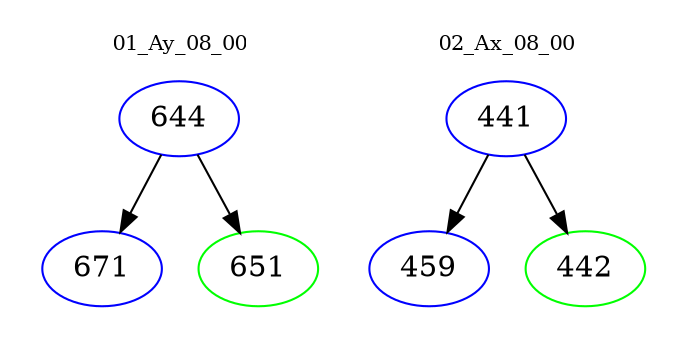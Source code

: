 digraph{
subgraph cluster_0 {
color = white
label = "01_Ay_08_00";
fontsize=10;
T0_644 [label="644", color="blue"]
T0_644 -> T0_671 [color="black"]
T0_671 [label="671", color="blue"]
T0_644 -> T0_651 [color="black"]
T0_651 [label="651", color="green"]
}
subgraph cluster_1 {
color = white
label = "02_Ax_08_00";
fontsize=10;
T1_441 [label="441", color="blue"]
T1_441 -> T1_459 [color="black"]
T1_459 [label="459", color="blue"]
T1_441 -> T1_442 [color="black"]
T1_442 [label="442", color="green"]
}
}
